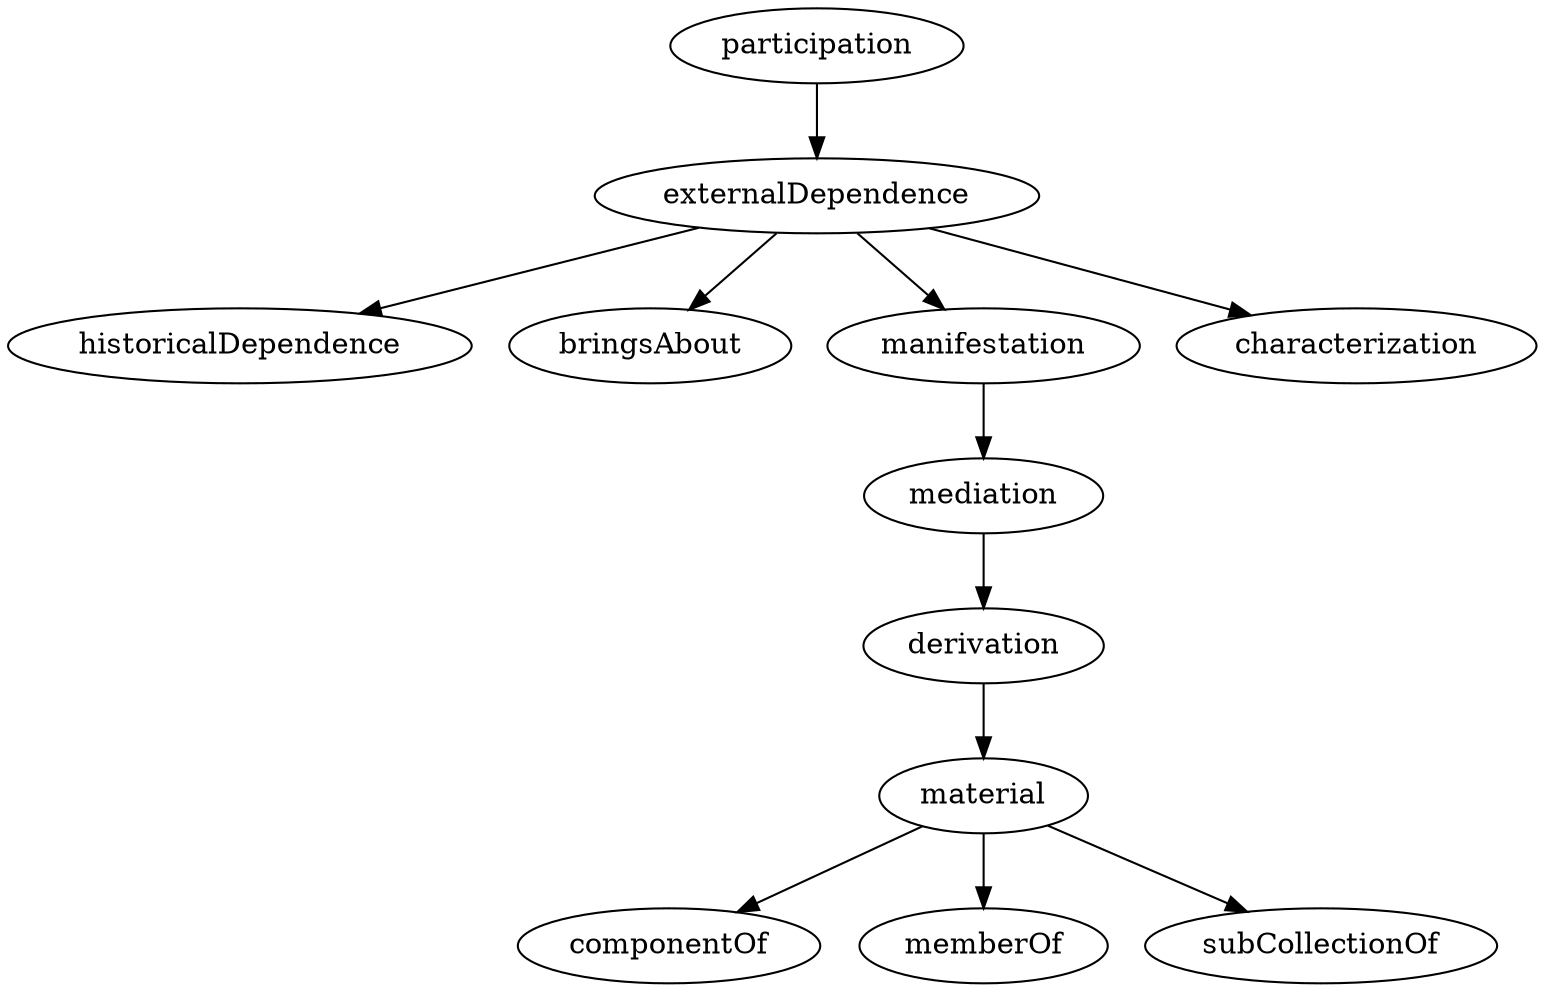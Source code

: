 strict digraph  {
participation;
externalDependence;
historicalDependence;
bringsAbout;
manifestation;
characterization;
mediation;
derivation;
material;
componentOf;
memberOf;
subCollectionOf;
participation -> externalDependence;
externalDependence -> historicalDependence;
externalDependence -> bringsAbout;
externalDependence -> manifestation;
externalDependence -> characterization;
manifestation -> mediation;
mediation -> derivation;
derivation -> material;
material -> componentOf;
material -> memberOf;
material -> subCollectionOf;
}
